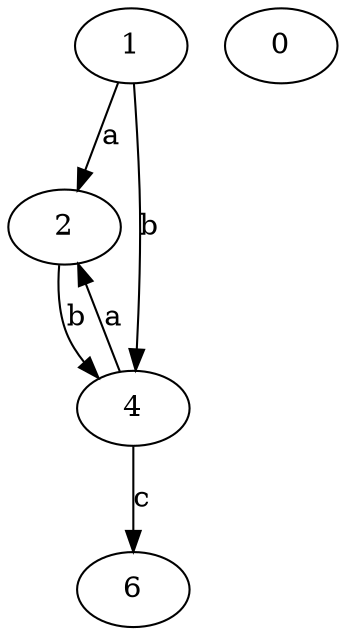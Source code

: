 strict digraph  {
1;
2;
0;
4;
6;
1 -> 2  [label=a];
1 -> 4  [label=b];
2 -> 4  [label=b];
4 -> 2  [label=a];
4 -> 6  [label=c];
}
